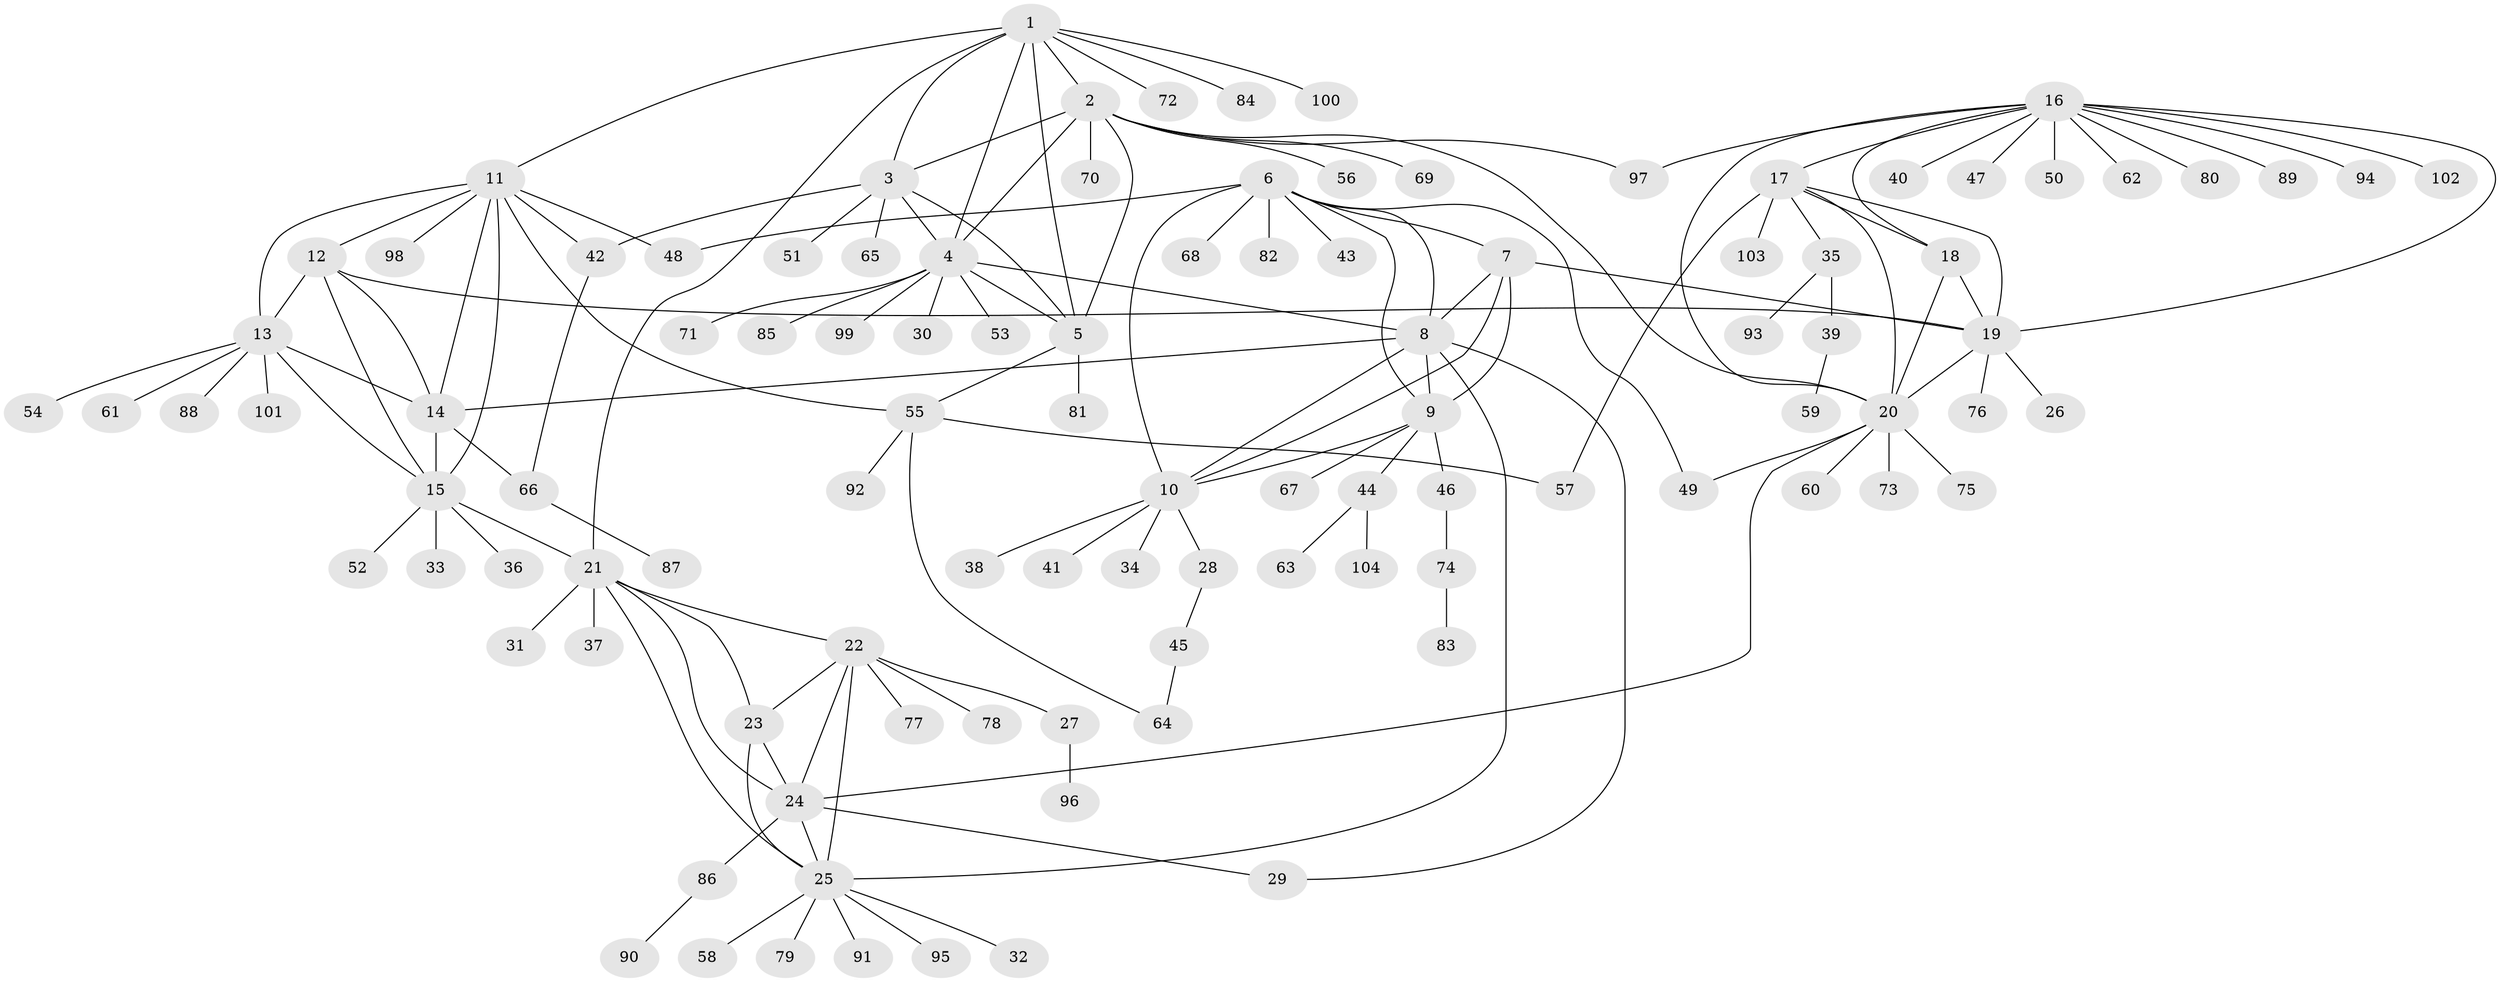 // Generated by graph-tools (version 1.1) at 2025/02/03/09/25 03:02:50]
// undirected, 104 vertices, 148 edges
graph export_dot {
graph [start="1"]
  node [color=gray90,style=filled];
  1;
  2;
  3;
  4;
  5;
  6;
  7;
  8;
  9;
  10;
  11;
  12;
  13;
  14;
  15;
  16;
  17;
  18;
  19;
  20;
  21;
  22;
  23;
  24;
  25;
  26;
  27;
  28;
  29;
  30;
  31;
  32;
  33;
  34;
  35;
  36;
  37;
  38;
  39;
  40;
  41;
  42;
  43;
  44;
  45;
  46;
  47;
  48;
  49;
  50;
  51;
  52;
  53;
  54;
  55;
  56;
  57;
  58;
  59;
  60;
  61;
  62;
  63;
  64;
  65;
  66;
  67;
  68;
  69;
  70;
  71;
  72;
  73;
  74;
  75;
  76;
  77;
  78;
  79;
  80;
  81;
  82;
  83;
  84;
  85;
  86;
  87;
  88;
  89;
  90;
  91;
  92;
  93;
  94;
  95;
  96;
  97;
  98;
  99;
  100;
  101;
  102;
  103;
  104;
  1 -- 2;
  1 -- 3;
  1 -- 4;
  1 -- 5;
  1 -- 11;
  1 -- 21;
  1 -- 72;
  1 -- 84;
  1 -- 100;
  2 -- 3;
  2 -- 4;
  2 -- 5;
  2 -- 20;
  2 -- 56;
  2 -- 69;
  2 -- 70;
  2 -- 97;
  3 -- 4;
  3 -- 5;
  3 -- 42;
  3 -- 51;
  3 -- 65;
  4 -- 5;
  4 -- 8;
  4 -- 30;
  4 -- 53;
  4 -- 71;
  4 -- 85;
  4 -- 99;
  5 -- 55;
  5 -- 81;
  6 -- 7;
  6 -- 8;
  6 -- 9;
  6 -- 10;
  6 -- 43;
  6 -- 48;
  6 -- 49;
  6 -- 68;
  6 -- 82;
  7 -- 8;
  7 -- 9;
  7 -- 10;
  7 -- 19;
  8 -- 9;
  8 -- 10;
  8 -- 14;
  8 -- 25;
  8 -- 29;
  9 -- 10;
  9 -- 44;
  9 -- 46;
  9 -- 67;
  10 -- 28;
  10 -- 34;
  10 -- 38;
  10 -- 41;
  11 -- 12;
  11 -- 13;
  11 -- 14;
  11 -- 15;
  11 -- 42;
  11 -- 48;
  11 -- 55;
  11 -- 98;
  12 -- 13;
  12 -- 14;
  12 -- 15;
  12 -- 19;
  13 -- 14;
  13 -- 15;
  13 -- 54;
  13 -- 61;
  13 -- 88;
  13 -- 101;
  14 -- 15;
  14 -- 66;
  15 -- 21;
  15 -- 33;
  15 -- 36;
  15 -- 52;
  16 -- 17;
  16 -- 18;
  16 -- 19;
  16 -- 20;
  16 -- 40;
  16 -- 47;
  16 -- 50;
  16 -- 62;
  16 -- 80;
  16 -- 89;
  16 -- 94;
  16 -- 97;
  16 -- 102;
  17 -- 18;
  17 -- 19;
  17 -- 20;
  17 -- 35;
  17 -- 57;
  17 -- 103;
  18 -- 19;
  18 -- 20;
  19 -- 20;
  19 -- 26;
  19 -- 76;
  20 -- 24;
  20 -- 49;
  20 -- 60;
  20 -- 73;
  20 -- 75;
  21 -- 22;
  21 -- 23;
  21 -- 24;
  21 -- 25;
  21 -- 31;
  21 -- 37;
  22 -- 23;
  22 -- 24;
  22 -- 25;
  22 -- 27;
  22 -- 77;
  22 -- 78;
  23 -- 24;
  23 -- 25;
  24 -- 25;
  24 -- 29;
  24 -- 86;
  25 -- 32;
  25 -- 58;
  25 -- 79;
  25 -- 91;
  25 -- 95;
  27 -- 96;
  28 -- 45;
  35 -- 39;
  35 -- 93;
  39 -- 59;
  42 -- 66;
  44 -- 63;
  44 -- 104;
  45 -- 64;
  46 -- 74;
  55 -- 57;
  55 -- 64;
  55 -- 92;
  66 -- 87;
  74 -- 83;
  86 -- 90;
}
